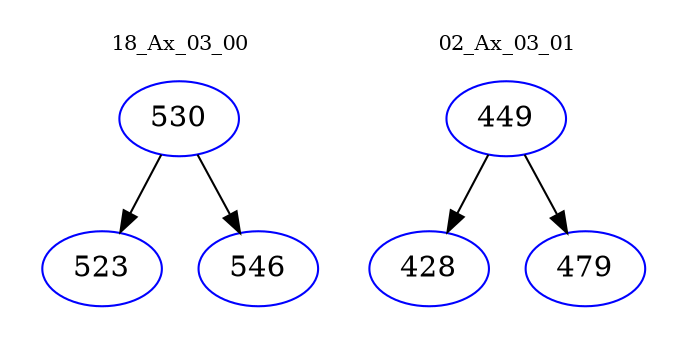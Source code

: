 digraph{
subgraph cluster_0 {
color = white
label = "18_Ax_03_00";
fontsize=10;
T0_530 [label="530", color="blue"]
T0_530 -> T0_523 [color="black"]
T0_523 [label="523", color="blue"]
T0_530 -> T0_546 [color="black"]
T0_546 [label="546", color="blue"]
}
subgraph cluster_1 {
color = white
label = "02_Ax_03_01";
fontsize=10;
T1_449 [label="449", color="blue"]
T1_449 -> T1_428 [color="black"]
T1_428 [label="428", color="blue"]
T1_449 -> T1_479 [color="black"]
T1_479 [label="479", color="blue"]
}
}
